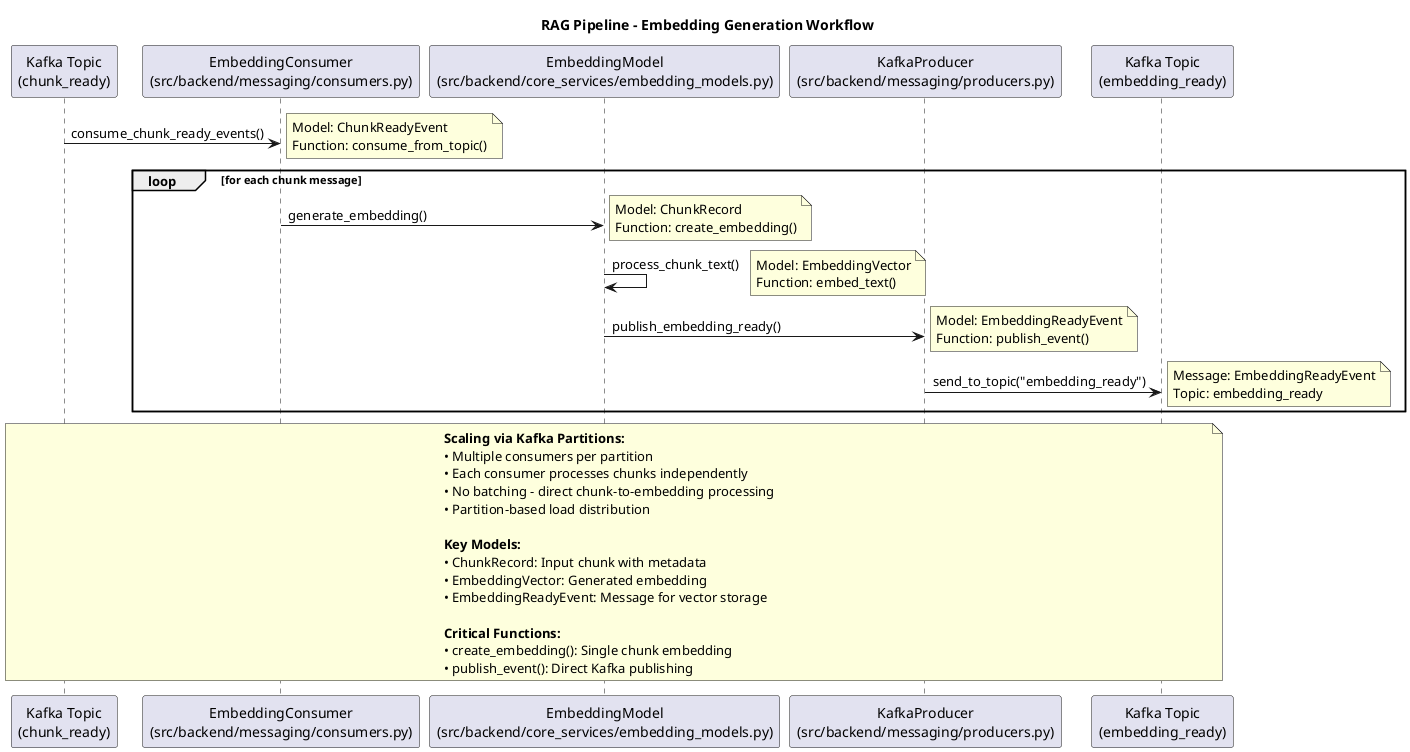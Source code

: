 @startuml workflow_rag_embedding
title RAG Pipeline - Embedding Generation Workflow

' Define participants with file paths
participant "Kafka Topic\n(chunk_ready)" as kafka_input
participant "EmbeddingConsumer\n(src/backend/messaging/consumers.py)" as consumer
participant "EmbeddingModel\n(src/backend/core_services/embedding_models.py)" as embedding_model
participant "KafkaProducer\n(src/backend/messaging/producers.py)" as producer
participant "Kafka Topic\n(embedding_ready)" as kafka_output

' Workflow steps
kafka_input -> consumer : consume_chunk_ready_events()
note right : Model: ChunkReadyEvent\nFunction: consume_from_topic()

loop for each chunk message
    consumer -> embedding_model : generate_embedding()
    note right : Model: ChunkRecord\nFunction: create_embedding()
    
    embedding_model -> embedding_model : process_chunk_text()
    note right : Model: EmbeddingVector\nFunction: embed_text()
    
    embedding_model -> producer : publish_embedding_ready()
    note right : Model: EmbeddingReadyEvent\nFunction: publish_event()
    
    producer -> kafka_output : send_to_topic("embedding_ready")
    note right : Message: EmbeddingReadyEvent\nTopic: embedding_ready
end

note over kafka_input, kafka_output
    **Scaling via Kafka Partitions:**
    • Multiple consumers per partition
    • Each consumer processes chunks independently
    • No batching - direct chunk-to-embedding processing
    • Partition-based load distribution
    
    **Key Models:**
    • ChunkRecord: Input chunk with metadata
    • EmbeddingVector: Generated embedding
    • EmbeddingReadyEvent: Message for vector storage
    
    **Critical Functions:**
    • create_embedding(): Single chunk embedding
    • publish_event(): Direct Kafka publishing
end note

@enduml